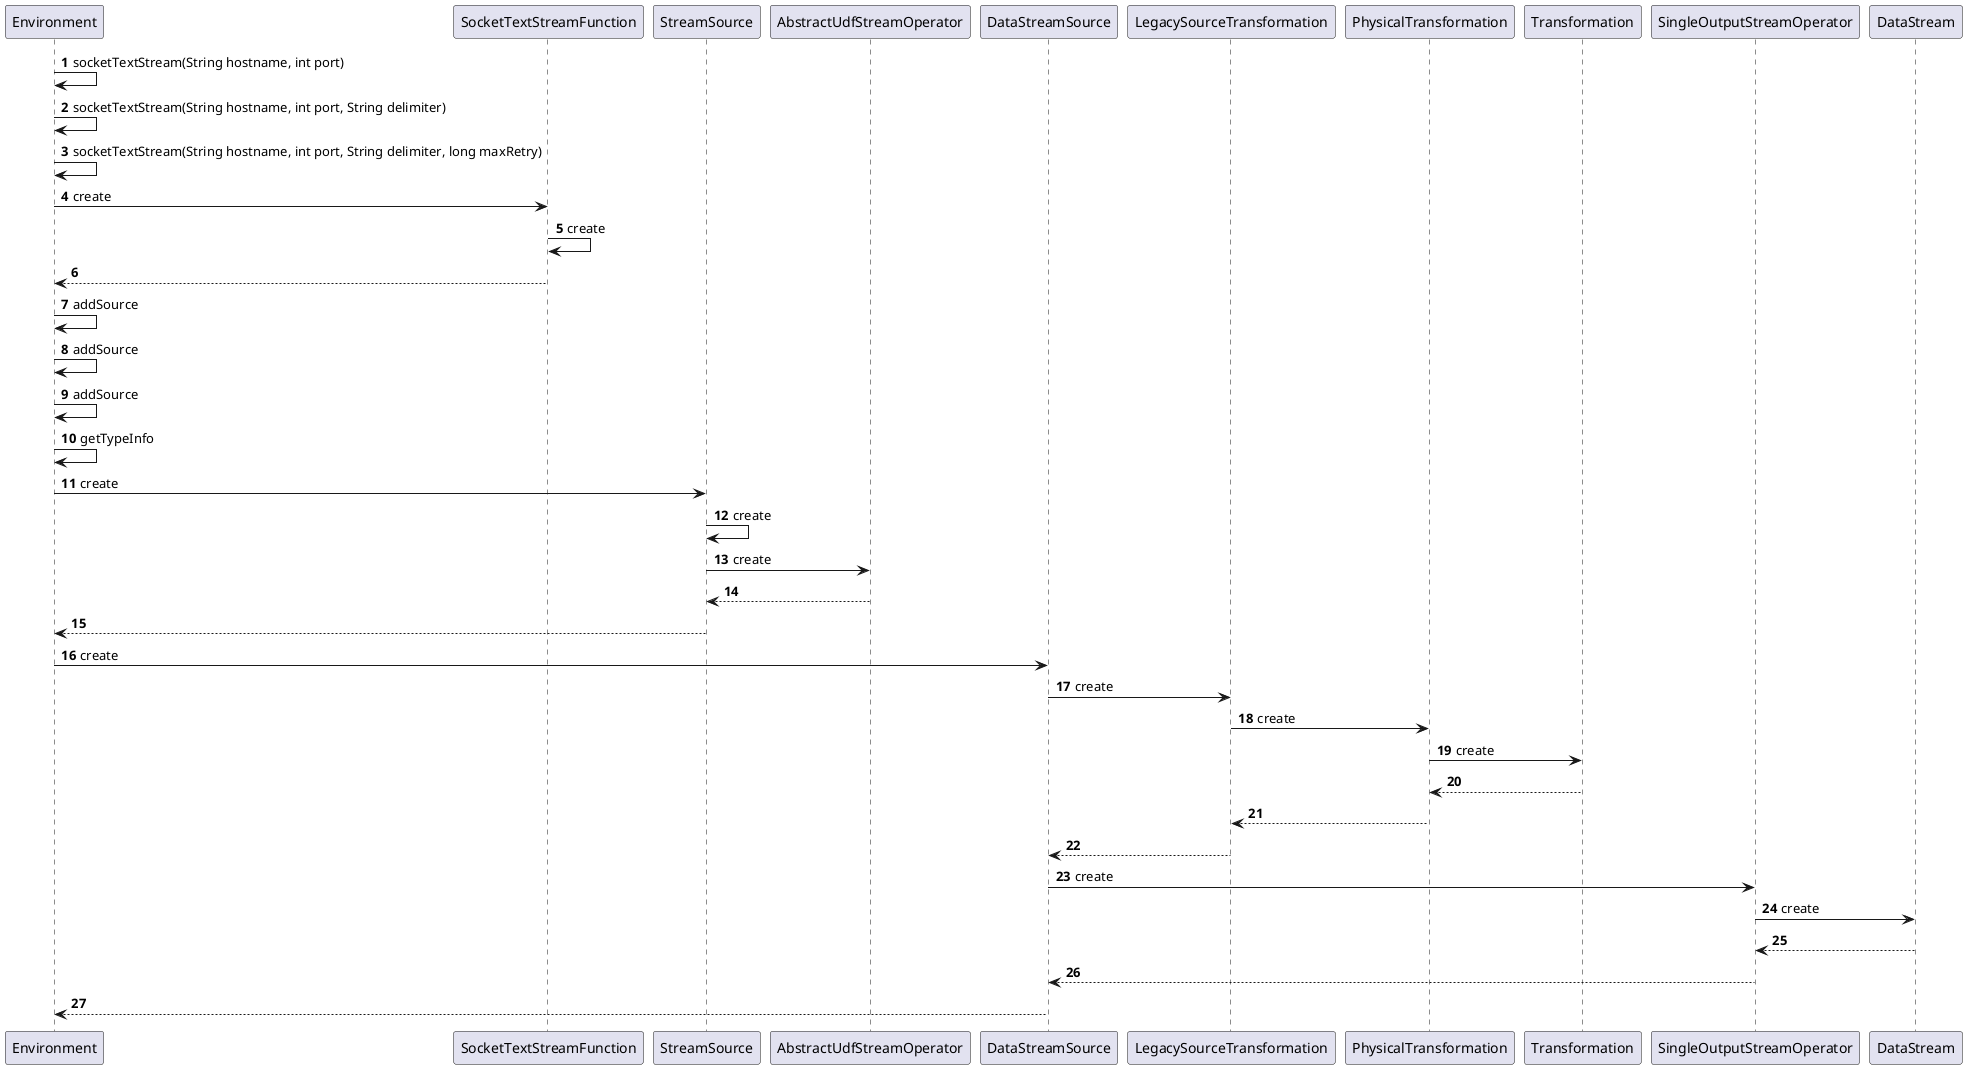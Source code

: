 @startuml
'https://plantuml.com/sequence-diagram

autonumber

Environment -> Environment:  socketTextStream(String hostname, int port)
Environment -> Environment: socketTextStream(String hostname, int port, String delimiter)
Environment -> Environment: socketTextStream(String hostname, int port, String delimiter, long maxRetry)
Environment -> SocketTextStreamFunction: create
SocketTextStreamFunction -> SocketTextStreamFunction: create
Environment <-- SocketTextStreamFunction
Environment -> Environment: addSource
Environment -> Environment: addSource
Environment -> Environment: addSource
Environment -> Environment: getTypeInfo
Environment -> StreamSource: create
StreamSource -> StreamSource: create
StreamSource -> AbstractUdfStreamOperator: create
StreamSource <-- AbstractUdfStreamOperator
Environment <-- StreamSource
Environment -> DataStreamSource: create
DataStreamSource -> LegacySourceTransformation: create
LegacySourceTransformation -> PhysicalTransformation: create
PhysicalTransformation -> Transformation: create
PhysicalTransformation <-- Transformation
LegacySourceTransformation <-- PhysicalTransformation
DataStreamSource <-- LegacySourceTransformation
DataStreamSource -> SingleOutputStreamOperator:create

SingleOutputStreamOperator -> DataStream:create
SingleOutputStreamOperator <-- DataStream
DataStreamSource <-- SingleOutputStreamOperator
Environment <-- DataStreamSource

@enduml